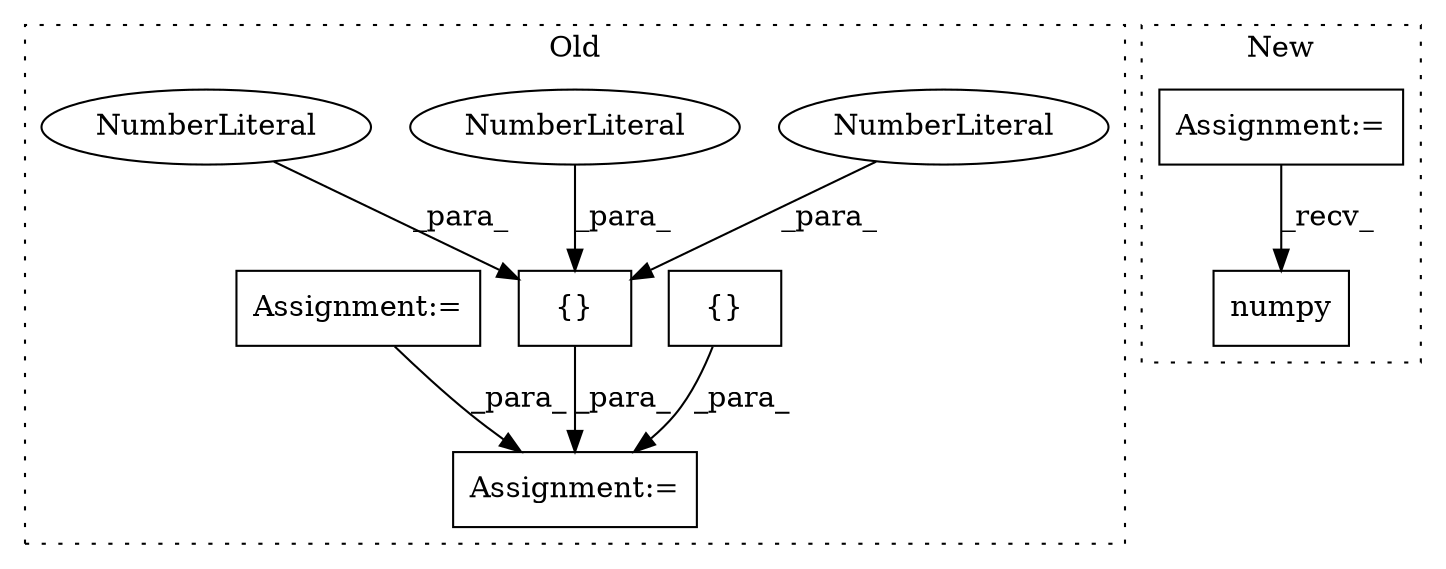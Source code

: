 digraph G {
subgraph cluster0 {
1 [label="{}" a="4" s="556,571" l="1,1" shape="box"];
4 [label="Assignment:=" a="7" s="1051" l="1" shape="box"];
5 [label="NumberLiteral" a="34" s="570" l="1" shape="ellipse"];
6 [label="NumberLiteral" a="34" s="566" l="3" shape="ellipse"];
7 [label="{}" a="4" s="1085,1090" l="1,1" shape="box"];
8 [label="NumberLiteral" a="34" s="562" l="3" shape="ellipse"];
9 [label="Assignment:=" a="7" s="634" l="1" shape="box"];
label = "Old";
style="dotted";
}
subgraph cluster1 {
2 [label="numpy" a="32" s="736" l="7" shape="box"];
3 [label="Assignment:=" a="7" s="557" l="1" shape="box"];
label = "New";
style="dotted";
}
1 -> 4 [label="_para_"];
3 -> 2 [label="_recv_"];
5 -> 1 [label="_para_"];
6 -> 1 [label="_para_"];
7 -> 4 [label="_para_"];
8 -> 1 [label="_para_"];
9 -> 4 [label="_para_"];
}